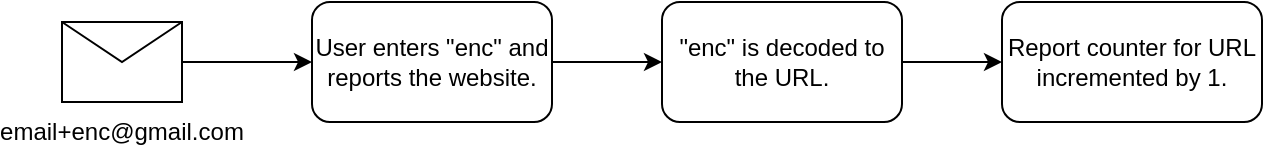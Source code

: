 <mxfile version="20.4.0" type="github">
  <diagram id="UD0hVKIhMe1oo2SPYG0U" name="Page-1">
    <mxGraphModel dx="1298" dy="780" grid="1" gridSize="10" guides="1" tooltips="1" connect="1" arrows="1" fold="1" page="1" pageScale="1" pageWidth="850" pageHeight="1100" math="0" shadow="0">
      <root>
        <mxCell id="0" />
        <mxCell id="1" parent="0" />
        <mxCell id="UcoX6se1YYZaoTesTN8S-4" style="edgeStyle=orthogonalEdgeStyle;rounded=0;orthogonalLoop=1;jettySize=auto;html=1;entryX=0;entryY=0.5;entryDx=0;entryDy=0;" edge="1" parent="1" source="UcoX6se1YYZaoTesTN8S-2" target="UcoX6se1YYZaoTesTN8S-5">
          <mxGeometry relative="1" as="geometry">
            <mxPoint x="370" y="470" as="targetPoint" />
          </mxGeometry>
        </mxCell>
        <mxCell id="UcoX6se1YYZaoTesTN8S-2" value="" style="shape=message;html=1;whiteSpace=wrap;html=1;outlineConnect=0;" vertex="1" parent="1">
          <mxGeometry x="180" y="450" width="60" height="40" as="geometry" />
        </mxCell>
        <mxCell id="UcoX6se1YYZaoTesTN8S-3" value="email+enc@gmail.com" style="text;html=1;strokeColor=none;fillColor=none;align=center;verticalAlign=middle;whiteSpace=wrap;rounded=0;" vertex="1" parent="1">
          <mxGeometry x="160" y="490" width="100" height="30" as="geometry" />
        </mxCell>
        <mxCell id="UcoX6se1YYZaoTesTN8S-7" style="edgeStyle=orthogonalEdgeStyle;rounded=0;orthogonalLoop=1;jettySize=auto;html=1;" edge="1" parent="1" source="UcoX6se1YYZaoTesTN8S-5">
          <mxGeometry relative="1" as="geometry">
            <mxPoint x="480" y="470" as="targetPoint" />
          </mxGeometry>
        </mxCell>
        <mxCell id="UcoX6se1YYZaoTesTN8S-5" value="User enters &quot;enc&quot; and reports the website." style="rounded=1;whiteSpace=wrap;html=1;" vertex="1" parent="1">
          <mxGeometry x="305" y="440" width="120" height="60" as="geometry" />
        </mxCell>
        <mxCell id="UcoX6se1YYZaoTesTN8S-9" style="edgeStyle=orthogonalEdgeStyle;rounded=0;orthogonalLoop=1;jettySize=auto;html=1;" edge="1" parent="1" source="UcoX6se1YYZaoTesTN8S-8">
          <mxGeometry relative="1" as="geometry">
            <mxPoint x="650" y="470" as="targetPoint" />
          </mxGeometry>
        </mxCell>
        <mxCell id="UcoX6se1YYZaoTesTN8S-8" value="&quot;enc&quot; is decoded to the URL." style="rounded=1;whiteSpace=wrap;html=1;" vertex="1" parent="1">
          <mxGeometry x="480" y="440" width="120" height="60" as="geometry" />
        </mxCell>
        <mxCell id="UcoX6se1YYZaoTesTN8S-10" value="Report counter for URL incremented by 1." style="rounded=1;whiteSpace=wrap;html=1;" vertex="1" parent="1">
          <mxGeometry x="650" y="440" width="130" height="60" as="geometry" />
        </mxCell>
      </root>
    </mxGraphModel>
  </diagram>
</mxfile>
